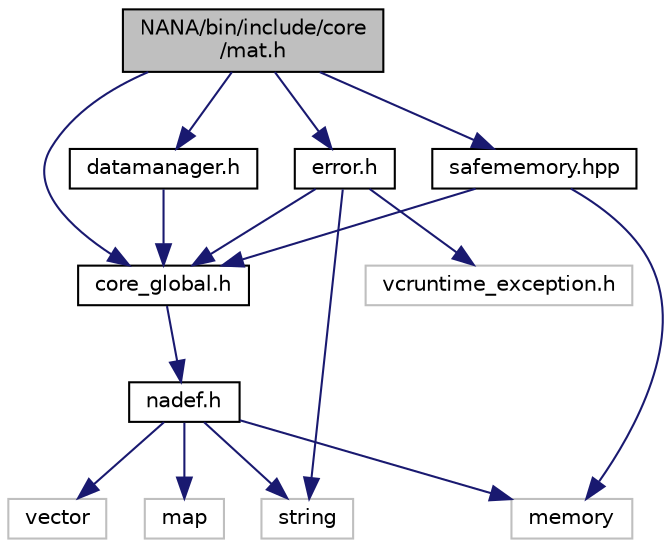 digraph "NANA/bin/include/core/mat.h"
{
 // LATEX_PDF_SIZE
  edge [fontname="Helvetica",fontsize="10",labelfontname="Helvetica",labelfontsize="10"];
  node [fontname="Helvetica",fontsize="10",shape=record];
  Node1 [label="NANA/bin/include/core\l/mat.h",height=0.2,width=0.4,color="black", fillcolor="grey75", style="filled", fontcolor="black",tooltip="实现一个用于矩阵运算的模板类(仍在实现当中)"];
  Node1 -> Node2 [color="midnightblue",fontsize="10",style="solid",fontname="Helvetica"];
  Node2 [label="core_global.h",height=0.2,width=0.4,color="black", fillcolor="white", style="filled",URL="$bin_2include_2core_2core__global_8h.html",tooltip="全局头文件"];
  Node2 -> Node3 [color="midnightblue",fontsize="10",style="solid",fontname="Helvetica"];
  Node3 [label="nadef.h",height=0.2,width=0.4,color="black", fillcolor="white", style="filled",URL="$bin_2include_2core_2nadef_8h.html",tooltip="数值分析所依赖的定义"];
  Node3 -> Node4 [color="midnightblue",fontsize="10",style="solid",fontname="Helvetica"];
  Node4 [label="vector",height=0.2,width=0.4,color="grey75", fillcolor="white", style="filled",tooltip=" "];
  Node3 -> Node5 [color="midnightblue",fontsize="10",style="solid",fontname="Helvetica"];
  Node5 [label="string",height=0.2,width=0.4,color="grey75", fillcolor="white", style="filled",tooltip=" "];
  Node3 -> Node6 [color="midnightblue",fontsize="10",style="solid",fontname="Helvetica"];
  Node6 [label="map",height=0.2,width=0.4,color="grey75", fillcolor="white", style="filled",tooltip=" "];
  Node3 -> Node7 [color="midnightblue",fontsize="10",style="solid",fontname="Helvetica"];
  Node7 [label="memory",height=0.2,width=0.4,color="grey75", fillcolor="white", style="filled",tooltip=" "];
  Node1 -> Node8 [color="midnightblue",fontsize="10",style="solid",fontname="Helvetica"];
  Node8 [label="error.h",height=0.2,width=0.4,color="black", fillcolor="white", style="filled",URL="$bin_2include_2core_2error_8h.html",tooltip="用于抛出异常"];
  Node8 -> Node2 [color="midnightblue",fontsize="10",style="solid",fontname="Helvetica"];
  Node8 -> Node9 [color="midnightblue",fontsize="10",style="solid",fontname="Helvetica"];
  Node9 [label="vcruntime_exception.h",height=0.2,width=0.4,color="grey75", fillcolor="white", style="filled",tooltip=" "];
  Node8 -> Node5 [color="midnightblue",fontsize="10",style="solid",fontname="Helvetica"];
  Node1 -> Node10 [color="midnightblue",fontsize="10",style="solid",fontname="Helvetica"];
  Node10 [label="datamanager.h",height=0.2,width=0.4,color="black", fillcolor="white", style="filled",URL="$bin_2include_2core_2datamanager_8h.html",tooltip="实现一个数据管理器"];
  Node10 -> Node2 [color="midnightblue",fontsize="10",style="solid",fontname="Helvetica"];
  Node1 -> Node11 [color="midnightblue",fontsize="10",style="solid",fontname="Helvetica"];
  Node11 [label="safememory.hpp",height=0.2,width=0.4,color="black", fillcolor="white", style="filled",URL="$bin_2include_2core_2safememory_8hpp.html",tooltip="实现安全的内存管理"];
  Node11 -> Node2 [color="midnightblue",fontsize="10",style="solid",fontname="Helvetica"];
  Node11 -> Node7 [color="midnightblue",fontsize="10",style="solid",fontname="Helvetica"];
}
